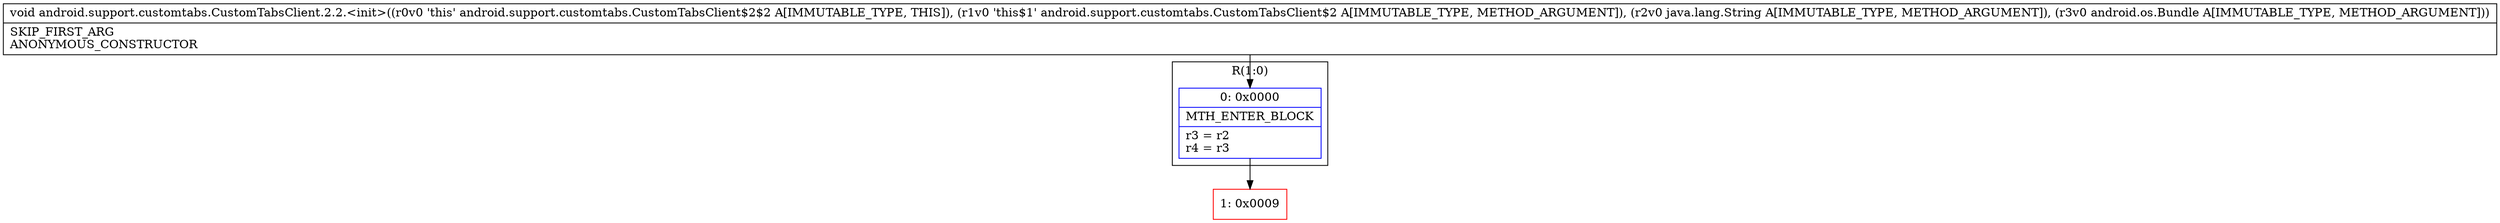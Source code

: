 digraph "CFG forandroid.support.customtabs.CustomTabsClient.2.2.\<init\>(Landroid\/support\/customtabs\/CustomTabsClient$2;Ljava\/lang\/String;Landroid\/os\/Bundle;)V" {
subgraph cluster_Region_2085792658 {
label = "R(1:0)";
node [shape=record,color=blue];
Node_0 [shape=record,label="{0\:\ 0x0000|MTH_ENTER_BLOCK\l|r3 = r2\lr4 = r3\l}"];
}
Node_1 [shape=record,color=red,label="{1\:\ 0x0009}"];
MethodNode[shape=record,label="{void android.support.customtabs.CustomTabsClient.2.2.\<init\>((r0v0 'this' android.support.customtabs.CustomTabsClient$2$2 A[IMMUTABLE_TYPE, THIS]), (r1v0 'this$1' android.support.customtabs.CustomTabsClient$2 A[IMMUTABLE_TYPE, METHOD_ARGUMENT]), (r2v0 java.lang.String A[IMMUTABLE_TYPE, METHOD_ARGUMENT]), (r3v0 android.os.Bundle A[IMMUTABLE_TYPE, METHOD_ARGUMENT]))  | SKIP_FIRST_ARG\lANONYMOUS_CONSTRUCTOR\l}"];
MethodNode -> Node_0;
Node_0 -> Node_1;
}


